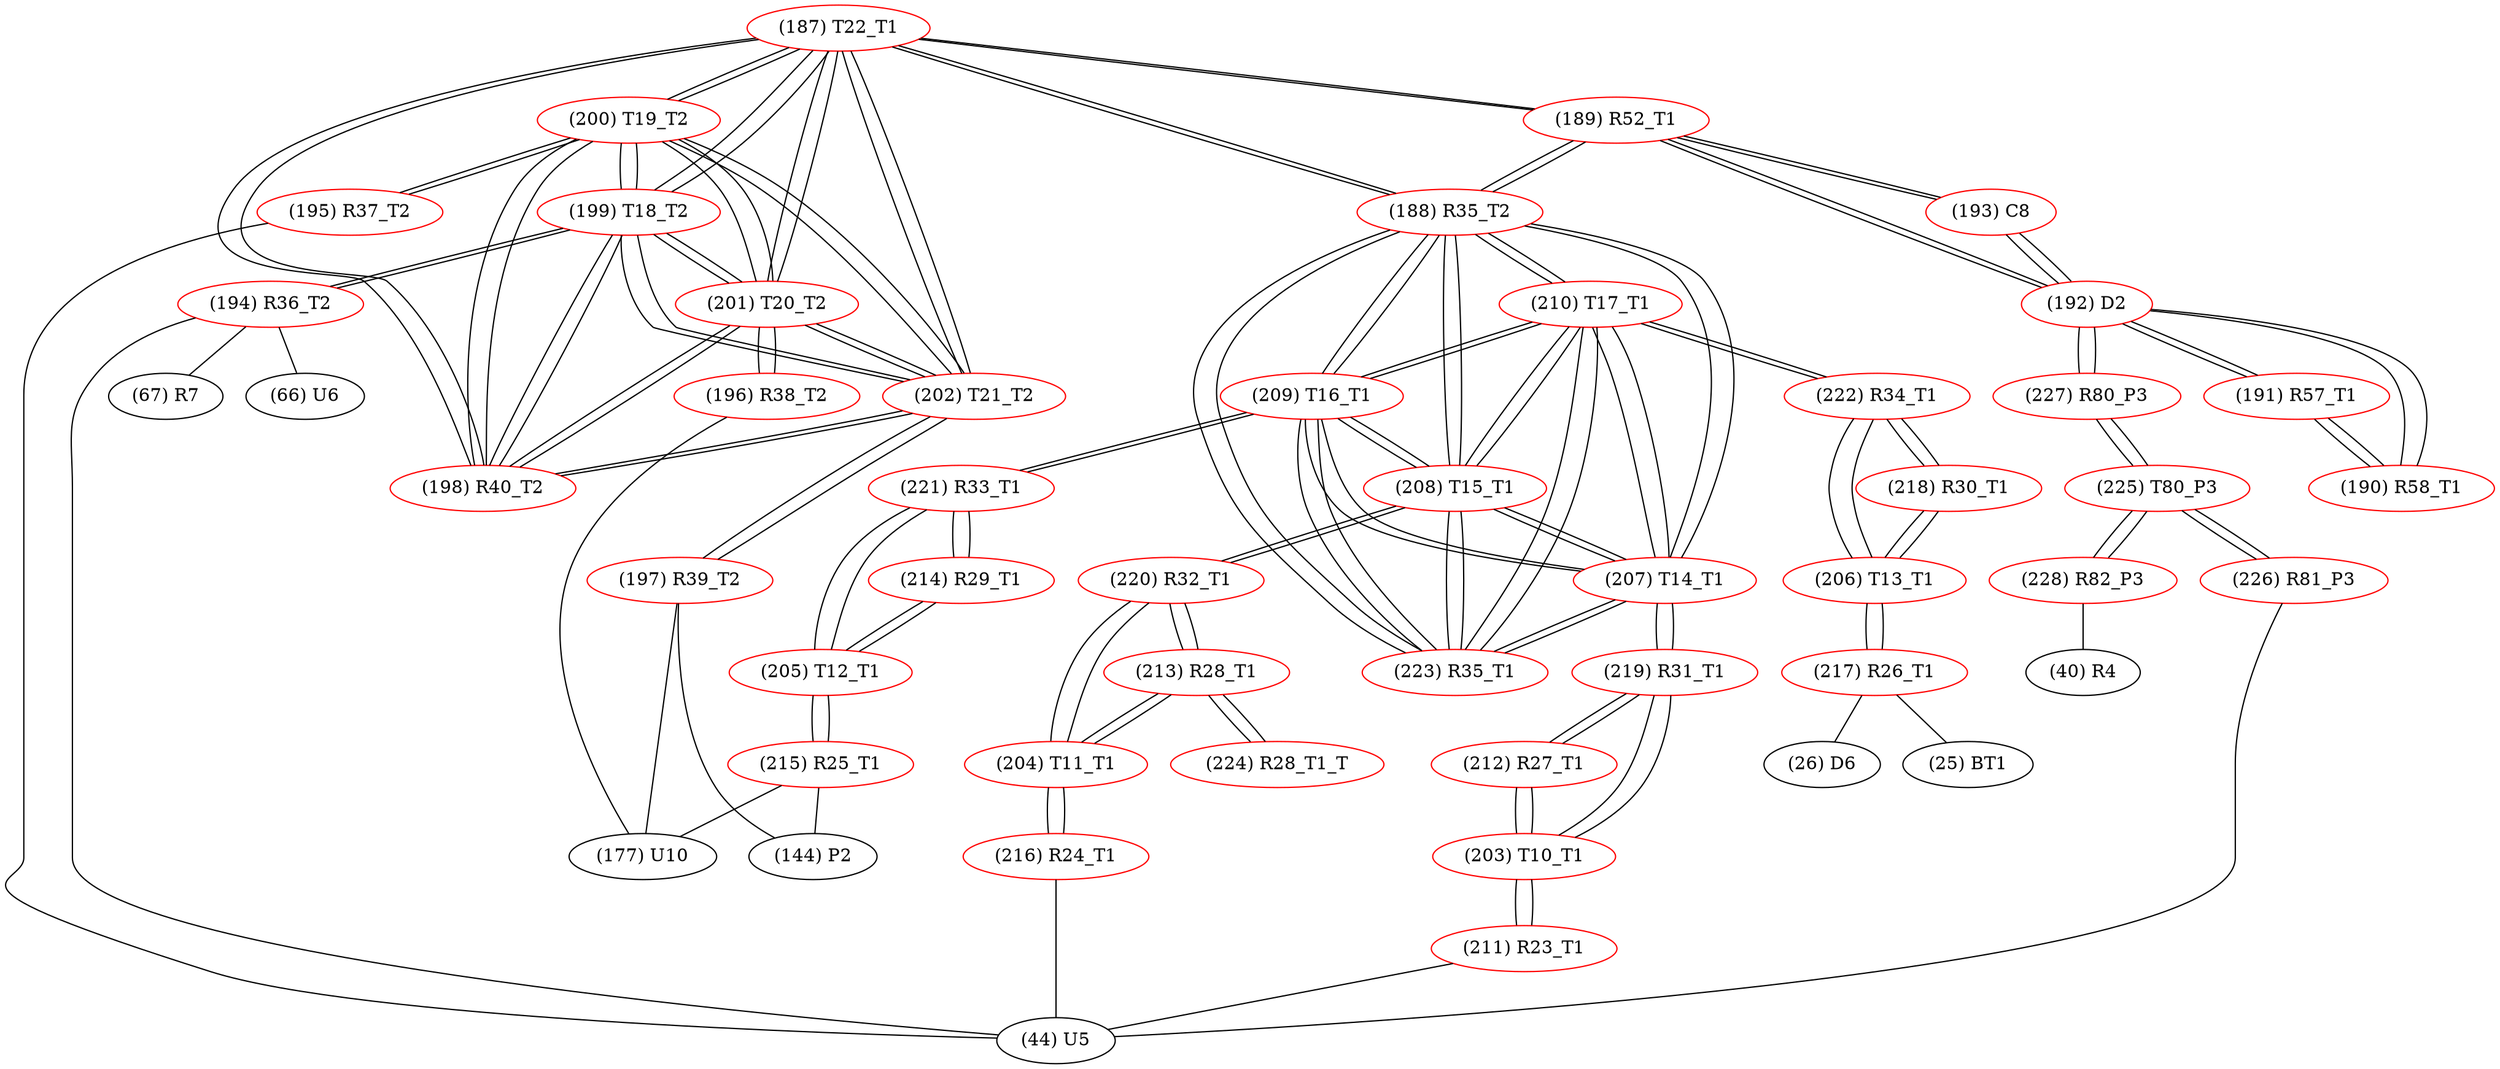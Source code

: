 graph {
	187 [label="(187) T22_T1" color=red]
	200 [label="(200) T19_T2"]
	199 [label="(199) T18_T2"]
	198 [label="(198) R40_T2"]
	202 [label="(202) T21_T2"]
	201 [label="(201) T20_T2"]
	189 [label="(189) R52_T1"]
	188 [label="(188) R35_T2"]
	188 [label="(188) R35_T2" color=red]
	209 [label="(209) T16_T1"]
	208 [label="(208) T15_T1"]
	223 [label="(223) R35_T1"]
	207 [label="(207) T14_T1"]
	210 [label="(210) T17_T1"]
	189 [label="(189) R52_T1"]
	187 [label="(187) T22_T1"]
	189 [label="(189) R52_T1" color=red]
	192 [label="(192) D2"]
	193 [label="(193) C8"]
	188 [label="(188) R35_T2"]
	187 [label="(187) T22_T1"]
	190 [label="(190) R58_T1" color=red]
	191 [label="(191) R57_T1"]
	192 [label="(192) D2"]
	191 [label="(191) R57_T1" color=red]
	190 [label="(190) R58_T1"]
	192 [label="(192) D2"]
	192 [label="(192) D2" color=red]
	189 [label="(189) R52_T1"]
	193 [label="(193) C8"]
	190 [label="(190) R58_T1"]
	191 [label="(191) R57_T1"]
	227 [label="(227) R80_P3"]
	193 [label="(193) C8" color=red]
	192 [label="(192) D2"]
	189 [label="(189) R52_T1"]
	194 [label="(194) R36_T2" color=red]
	44 [label="(44) U5"]
	67 [label="(67) R7"]
	66 [label="(66) U6"]
	199 [label="(199) T18_T2"]
	195 [label="(195) R37_T2" color=red]
	44 [label="(44) U5"]
	200 [label="(200) T19_T2"]
	196 [label="(196) R38_T2" color=red]
	177 [label="(177) U10"]
	201 [label="(201) T20_T2"]
	197 [label="(197) R39_T2" color=red]
	144 [label="(144) P2"]
	177 [label="(177) U10"]
	202 [label="(202) T21_T2"]
	198 [label="(198) R40_T2" color=red]
	187 [label="(187) T22_T1"]
	200 [label="(200) T19_T2"]
	199 [label="(199) T18_T2"]
	202 [label="(202) T21_T2"]
	201 [label="(201) T20_T2"]
	199 [label="(199) T18_T2" color=red]
	187 [label="(187) T22_T1"]
	200 [label="(200) T19_T2"]
	198 [label="(198) R40_T2"]
	202 [label="(202) T21_T2"]
	201 [label="(201) T20_T2"]
	194 [label="(194) R36_T2"]
	200 [label="(200) T19_T2" color=red]
	187 [label="(187) T22_T1"]
	199 [label="(199) T18_T2"]
	198 [label="(198) R40_T2"]
	202 [label="(202) T21_T2"]
	201 [label="(201) T20_T2"]
	195 [label="(195) R37_T2"]
	201 [label="(201) T20_T2" color=red]
	187 [label="(187) T22_T1"]
	200 [label="(200) T19_T2"]
	199 [label="(199) T18_T2"]
	198 [label="(198) R40_T2"]
	202 [label="(202) T21_T2"]
	196 [label="(196) R38_T2"]
	202 [label="(202) T21_T2" color=red]
	187 [label="(187) T22_T1"]
	200 [label="(200) T19_T2"]
	199 [label="(199) T18_T2"]
	198 [label="(198) R40_T2"]
	201 [label="(201) T20_T2"]
	197 [label="(197) R39_T2"]
	203 [label="(203) T10_T1" color=red]
	211 [label="(211) R23_T1"]
	219 [label="(219) R31_T1"]
	212 [label="(212) R27_T1"]
	204 [label="(204) T11_T1" color=red]
	216 [label="(216) R24_T1"]
	220 [label="(220) R32_T1"]
	213 [label="(213) R28_T1"]
	205 [label="(205) T12_T1" color=red]
	221 [label="(221) R33_T1"]
	214 [label="(214) R29_T1"]
	215 [label="(215) R25_T1"]
	206 [label="(206) T13_T1" color=red]
	218 [label="(218) R30_T1"]
	222 [label="(222) R34_T1"]
	217 [label="(217) R26_T1"]
	207 [label="(207) T14_T1" color=red]
	209 [label="(209) T16_T1"]
	208 [label="(208) T15_T1"]
	223 [label="(223) R35_T1"]
	210 [label="(210) T17_T1"]
	188 [label="(188) R35_T2"]
	219 [label="(219) R31_T1"]
	208 [label="(208) T15_T1" color=red]
	209 [label="(209) T16_T1"]
	223 [label="(223) R35_T1"]
	207 [label="(207) T14_T1"]
	210 [label="(210) T17_T1"]
	188 [label="(188) R35_T2"]
	220 [label="(220) R32_T1"]
	209 [label="(209) T16_T1" color=red]
	208 [label="(208) T15_T1"]
	223 [label="(223) R35_T1"]
	207 [label="(207) T14_T1"]
	210 [label="(210) T17_T1"]
	188 [label="(188) R35_T2"]
	221 [label="(221) R33_T1"]
	210 [label="(210) T17_T1" color=red]
	209 [label="(209) T16_T1"]
	208 [label="(208) T15_T1"]
	223 [label="(223) R35_T1"]
	207 [label="(207) T14_T1"]
	188 [label="(188) R35_T2"]
	222 [label="(222) R34_T1"]
	211 [label="(211) R23_T1" color=red]
	44 [label="(44) U5"]
	203 [label="(203) T10_T1"]
	212 [label="(212) R27_T1" color=red]
	203 [label="(203) T10_T1"]
	219 [label="(219) R31_T1"]
	213 [label="(213) R28_T1" color=red]
	220 [label="(220) R32_T1"]
	204 [label="(204) T11_T1"]
	224 [label="(224) R28_T1_T"]
	214 [label="(214) R29_T1" color=red]
	221 [label="(221) R33_T1"]
	205 [label="(205) T12_T1"]
	215 [label="(215) R25_T1" color=red]
	177 [label="(177) U10"]
	144 [label="(144) P2"]
	205 [label="(205) T12_T1"]
	216 [label="(216) R24_T1" color=red]
	44 [label="(44) U5"]
	204 [label="(204) T11_T1"]
	217 [label="(217) R26_T1" color=red]
	26 [label="(26) D6"]
	25 [label="(25) BT1"]
	206 [label="(206) T13_T1"]
	218 [label="(218) R30_T1" color=red]
	222 [label="(222) R34_T1"]
	206 [label="(206) T13_T1"]
	219 [label="(219) R31_T1" color=red]
	203 [label="(203) T10_T1"]
	212 [label="(212) R27_T1"]
	207 [label="(207) T14_T1"]
	220 [label="(220) R32_T1" color=red]
	208 [label="(208) T15_T1"]
	213 [label="(213) R28_T1"]
	204 [label="(204) T11_T1"]
	221 [label="(221) R33_T1" color=red]
	209 [label="(209) T16_T1"]
	214 [label="(214) R29_T1"]
	205 [label="(205) T12_T1"]
	222 [label="(222) R34_T1" color=red]
	210 [label="(210) T17_T1"]
	218 [label="(218) R30_T1"]
	206 [label="(206) T13_T1"]
	223 [label="(223) R35_T1" color=red]
	209 [label="(209) T16_T1"]
	208 [label="(208) T15_T1"]
	207 [label="(207) T14_T1"]
	210 [label="(210) T17_T1"]
	188 [label="(188) R35_T2"]
	224 [label="(224) R28_T1_T" color=red]
	213 [label="(213) R28_T1"]
	225 [label="(225) T80_P3" color=red]
	226 [label="(226) R81_P3"]
	228 [label="(228) R82_P3"]
	227 [label="(227) R80_P3"]
	226 [label="(226) R81_P3" color=red]
	44 [label="(44) U5"]
	225 [label="(225) T80_P3"]
	227 [label="(227) R80_P3" color=red]
	192 [label="(192) D2"]
	225 [label="(225) T80_P3"]
	228 [label="(228) R82_P3" color=red]
	40 [label="(40) R4"]
	225 [label="(225) T80_P3"]
	187 -- 200
	187 -- 199
	187 -- 198
	187 -- 202
	187 -- 201
	187 -- 189
	187 -- 188
	188 -- 209
	188 -- 208
	188 -- 223
	188 -- 207
	188 -- 210
	188 -- 189
	188 -- 187
	189 -- 192
	189 -- 193
	189 -- 188
	189 -- 187
	190 -- 191
	190 -- 192
	191 -- 190
	191 -- 192
	192 -- 189
	192 -- 193
	192 -- 190
	192 -- 191
	192 -- 227
	193 -- 192
	193 -- 189
	194 -- 44
	194 -- 67
	194 -- 66
	194 -- 199
	195 -- 44
	195 -- 200
	196 -- 177
	196 -- 201
	197 -- 144
	197 -- 177
	197 -- 202
	198 -- 187
	198 -- 200
	198 -- 199
	198 -- 202
	198 -- 201
	199 -- 187
	199 -- 200
	199 -- 198
	199 -- 202
	199 -- 201
	199 -- 194
	200 -- 187
	200 -- 199
	200 -- 198
	200 -- 202
	200 -- 201
	200 -- 195
	201 -- 187
	201 -- 200
	201 -- 199
	201 -- 198
	201 -- 202
	201 -- 196
	202 -- 187
	202 -- 200
	202 -- 199
	202 -- 198
	202 -- 201
	202 -- 197
	203 -- 211
	203 -- 219
	203 -- 212
	204 -- 216
	204 -- 220
	204 -- 213
	205 -- 221
	205 -- 214
	205 -- 215
	206 -- 218
	206 -- 222
	206 -- 217
	207 -- 209
	207 -- 208
	207 -- 223
	207 -- 210
	207 -- 188
	207 -- 219
	208 -- 209
	208 -- 223
	208 -- 207
	208 -- 210
	208 -- 188
	208 -- 220
	209 -- 208
	209 -- 223
	209 -- 207
	209 -- 210
	209 -- 188
	209 -- 221
	210 -- 209
	210 -- 208
	210 -- 223
	210 -- 207
	210 -- 188
	210 -- 222
	211 -- 44
	211 -- 203
	212 -- 203
	212 -- 219
	213 -- 220
	213 -- 204
	213 -- 224
	214 -- 221
	214 -- 205
	215 -- 177
	215 -- 144
	215 -- 205
	216 -- 44
	216 -- 204
	217 -- 26
	217 -- 25
	217 -- 206
	218 -- 222
	218 -- 206
	219 -- 203
	219 -- 212
	219 -- 207
	220 -- 208
	220 -- 213
	220 -- 204
	221 -- 209
	221 -- 214
	221 -- 205
	222 -- 210
	222 -- 218
	222 -- 206
	223 -- 209
	223 -- 208
	223 -- 207
	223 -- 210
	223 -- 188
	224 -- 213
	225 -- 226
	225 -- 228
	225 -- 227
	226 -- 44
	226 -- 225
	227 -- 192
	227 -- 225
	228 -- 40
	228 -- 225
}